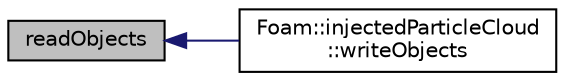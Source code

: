 digraph "readObjects"
{
  bgcolor="transparent";
  edge [fontname="Helvetica",fontsize="10",labelfontname="Helvetica",labelfontsize="10"];
  node [fontname="Helvetica",fontsize="10",shape=record];
  rankdir="LR";
  Node1 [label="readObjects",height=0.2,width=0.4,color="black", fillcolor="grey75", style="filled" fontcolor="black"];
  Node1 -> Node2 [dir="back",color="midnightblue",fontsize="10",style="solid",fontname="Helvetica"];
  Node2 [label="Foam::injectedParticleCloud\l::writeObjects",height=0.2,width=0.4,color="black",URL="$classFoam_1_1injectedParticleCloud.html#ac8cd993a68562b970c6124292f79832a",tooltip="Write particle fields as objects into the obr registry. "];
}
